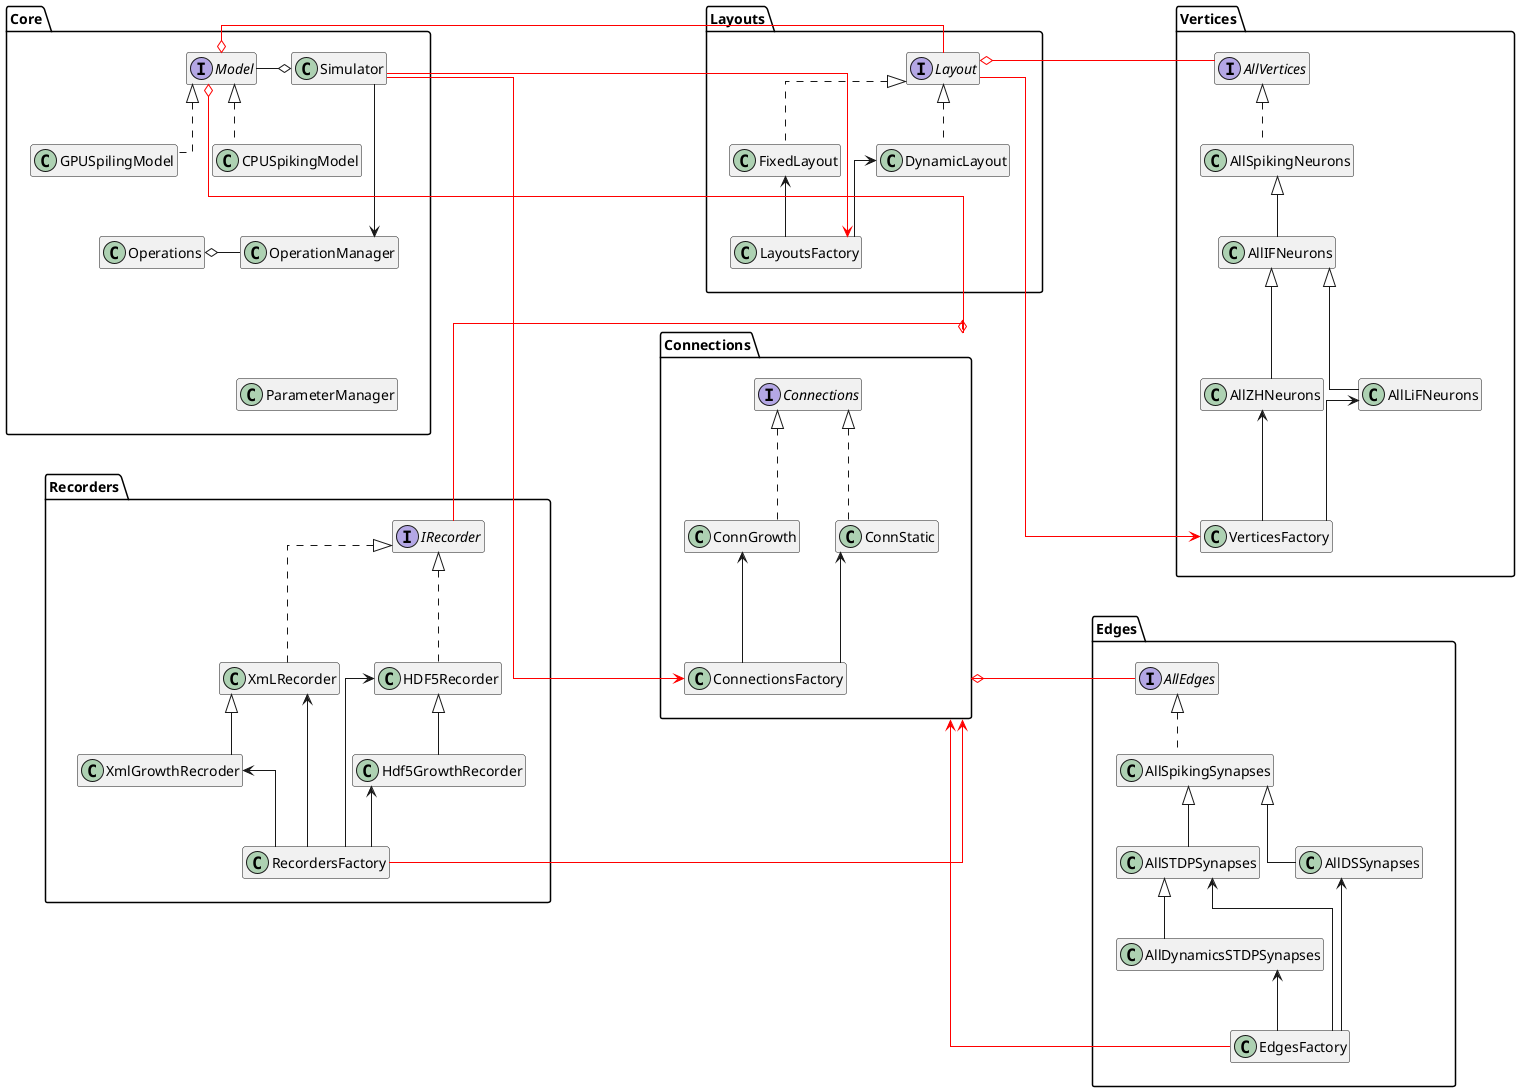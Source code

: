 @startuml package UML

/' set up line '/
skinparam linetype ortho
hide members

/' packages '/

 package Core{
    /' class '/
    class Simulator
    class CPUSpikingModel implements Model
    class GPUSpilingModel implements Model
    class Operations
    class OperationManager
    class ParameterManager

    /' class relationships '/
    Model -left-o Simulator 
    Operations o-right- OperationManager   
    Simulator ---> OperationManager 


    /' layout '/
    CPUSpikingModel-[hidden]right>GPUSpilingModel
    CPUSpikingModel-[hidden]->Operations
   OperationManager -[hidden]->ParameterManager
}

package Layouts{
    class FixedLayout implements Layout
    class DynamicLayout implements Layout
    class LayoutsFactory
    FixedLayout <-- LayoutsFactory
    DynamicLayout<-- LayoutsFactory
    
}

package Vertices{
    class AllSpikingNeurons implements AllVertices
    class AllIFNeurons extends AllSpikingNeurons
    class AllLiFNeurons extends AllIFNeurons
    class AllZHNeurons extends AllIFNeurons
    class VerticesFactory 
    VerticesFactory -up->AllLiFNeurons
    VerticesFactory -up->AllZHNeurons
}

package Recorders{
    class  XmLRecorder implements IRecorder
    class HDF5Recorder implements IRecorder
    class XmlGrowthRecroder extends XmLRecorder
    class Hdf5GrowthRecorder extends HDF5Recorder
    class RecordersFactory
    XmLRecorder <-- RecordersFactory
    HDF5Recorder<-- RecordersFactory
    XmlGrowthRecroder<-- RecordersFactory
    Hdf5GrowthRecorder<-- RecordersFactory
}

package Connections{
    class ConnStatic implements Connections
    class ConnGrowth Implements Connections
    class ConnectionsFactory
    ConnectionsFactory --up> ConnStatic
    ConnectionsFactory --up> ConnGrowth
   
}

package Edges{
    class AllSpikingSynapses implements AllEdges
    class AllSTDPSynapses extends AllSpikingSynapses
    class AllDSSynapses extends AllSpikingSynapses
    class AllDynamicsSTDPSynapses extends AllSTDPSynapses
    class EdgesFactory
    EdgesFactory --up->AllSTDPSynapses
    EdgesFactory --up->AllDSSynapses
    EdgesFactory --up>AllDynamicsSTDPSynapses

}


/' set up packages position '/
Core -[hidden]right>  Layouts
Layouts -[hidden]right> Vertices
Core -[hidden]down---> Recorders
Layouts -[hidden]down--->Connections
Vertices -[hidden]down-----> Edges

/'relative position of classes between different packages'/
Simulator -[#red]->LayoutsFactory
Simulator -[#red]-->ConnectionsFactory
Model o-[#red] Layout
Model o-[#red]-- Connections
/'relative position between package Layouts - Vertices'/
Layout o-[#red] AllVertices
Layout -[#red]---> VerticesFactory

/'connections'/
Connections o-[#red]- IRecorder
Connections o-[#red]- AllEdges
Connections <-[#red]---- RecordersFactory
Connections <-[#red]---- EdgesFactory

@enduml